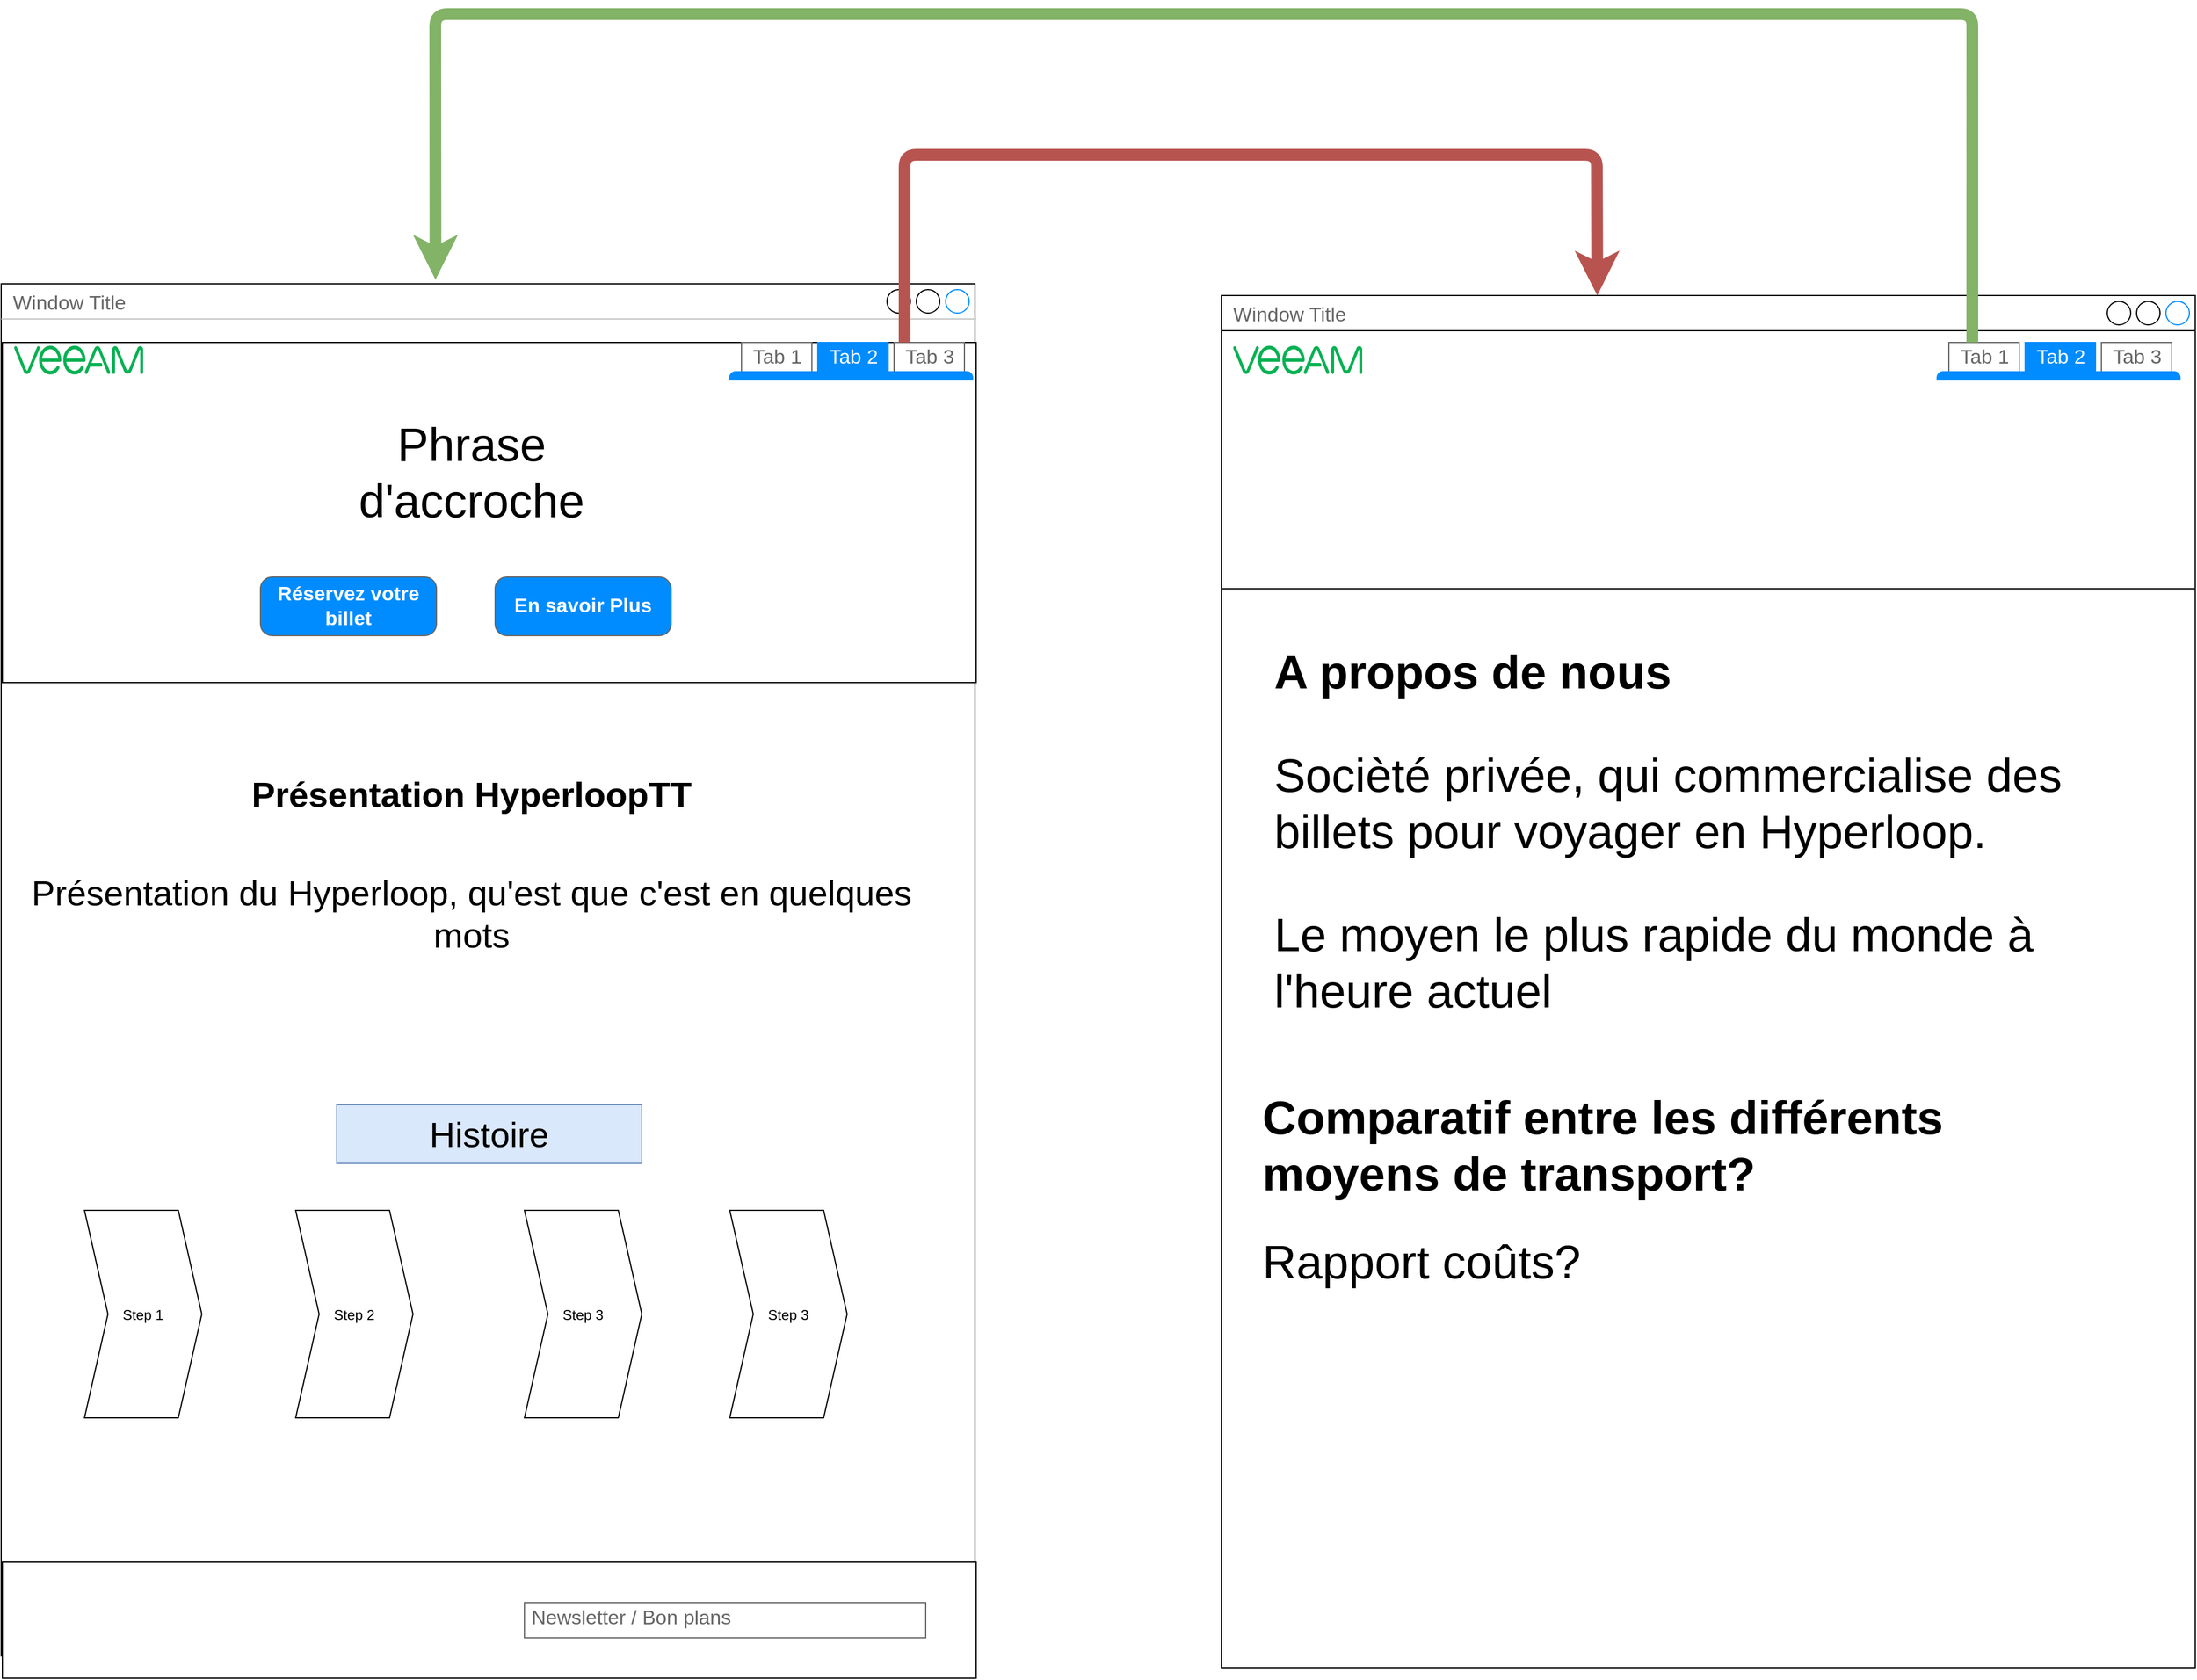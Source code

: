 <mxfile version="13.10.1" type="device"><diagram id="rl1KXoK2JnAsJ-tQgRcU" name="Page-1"><mxGraphModel dx="4382" dy="2932" grid="1" gridSize="10" guides="1" tooltips="1" connect="1" arrows="1" fold="1" page="1" pageScale="1" pageWidth="827" pageHeight="1169" math="0" shadow="0"><root><mxCell id="0"/><mxCell id="1" parent="0"/><mxCell id="CxWirZL8nvXNGb9ymy68-39" value="Window Title" style="strokeWidth=1;shadow=0;dashed=0;align=center;html=1;shape=mxgraph.mockup.containers.window;align=left;verticalAlign=top;spacingLeft=8;strokeColor2=#008cff;strokeColor3=#c4c4c4;fontColor=#666666;mainText=;fontSize=17;labelBackgroundColor=none;" vertex="1" parent="1"><mxGeometry x="240" width="830" height="1170" as="geometry"/></mxCell><mxCell id="CxWirZL8nvXNGb9ymy68-45" value="" style="rounded=0;whiteSpace=wrap;html=1;" vertex="1" parent="1"><mxGeometry x="240" y="30" width="830" height="220" as="geometry"/></mxCell><mxCell id="CxWirZL8nvXNGb9ymy68-20" value="Window Title" style="strokeWidth=1;shadow=0;dashed=0;align=center;html=1;shape=mxgraph.mockup.containers.window;align=left;verticalAlign=top;spacingLeft=8;strokeColor2=#008cff;strokeColor3=#c4c4c4;fontColor=#666666;mainText=;fontSize=17;labelBackgroundColor=none;" vertex="1" parent="1"><mxGeometry x="-800" y="-10" width="830" height="1170" as="geometry"/></mxCell><mxCell id="CxWirZL8nvXNGb9ymy68-21" value="" style="rounded=0;whiteSpace=wrap;html=1;" vertex="1" parent="1"><mxGeometry x="-799" y="40" width="830" height="290" as="geometry"/></mxCell><mxCell id="CxWirZL8nvXNGb9ymy68-22" value="" style="strokeWidth=1;shadow=0;dashed=0;align=center;html=1;shape=mxgraph.mockup.containers.marginRect2;rectMarginTop=32;strokeColor=#666666;gradientColor=none;" vertex="1" parent="1"><mxGeometry x="-179" y="40" width="207" height="30" as="geometry"/></mxCell><mxCell id="CxWirZL8nvXNGb9ymy68-23" value="Tab 1" style="strokeColor=inherit;fillColor=inherit;gradientColor=inherit;strokeWidth=1;shadow=0;dashed=0;align=center;html=1;shape=mxgraph.mockup.containers.rrect;rSize=0;fontSize=17;fontColor=#666666;gradientColor=none;" vertex="1" parent="CxWirZL8nvXNGb9ymy68-22"><mxGeometry width="60" height="25" relative="1" as="geometry"><mxPoint x="10" as="offset"/></mxGeometry></mxCell><mxCell id="CxWirZL8nvXNGb9ymy68-24" value="Tab 2" style="strokeWidth=1;shadow=0;dashed=0;align=center;html=1;shape=mxgraph.mockup.containers.rrect;rSize=0;fontSize=17;fontColor=#ffffff;strokeColor=#008cff;fillColor=#008cff;" vertex="1" parent="CxWirZL8nvXNGb9ymy68-22"><mxGeometry width="60" height="25" relative="1" as="geometry"><mxPoint x="75" as="offset"/></mxGeometry></mxCell><mxCell id="CxWirZL8nvXNGb9ymy68-25" value="Tab 3" style="strokeColor=inherit;fillColor=inherit;gradientColor=inherit;strokeWidth=1;shadow=0;dashed=0;align=center;html=1;shape=mxgraph.mockup.containers.rrect;rSize=0;fontSize=17;fontColor=#666666;gradientColor=none;" vertex="1" parent="CxWirZL8nvXNGb9ymy68-22"><mxGeometry width="60" height="25" relative="1" as="geometry"><mxPoint x="140" as="offset"/></mxGeometry></mxCell><mxCell id="CxWirZL8nvXNGb9ymy68-26" value="" style="strokeWidth=1;shadow=0;dashed=0;align=center;html=1;shape=mxgraph.mockup.containers.topButton;rSize=5;strokeColor=#008cff;fillColor=#008cff;gradientColor=none;resizeWidth=1;movable=0;deletable=1;" vertex="1" parent="CxWirZL8nvXNGb9ymy68-22"><mxGeometry width="207" height="7" relative="1" as="geometry"><mxPoint y="25" as="offset"/></mxGeometry></mxCell><mxCell id="CxWirZL8nvXNGb9ymy68-27" value="" style="pointerEvents=1;shadow=0;dashed=0;html=1;strokeColor=none;fillColor=#07B152;labelPosition=center;verticalLabelPosition=bottom;verticalAlign=top;align=center;outlineConnect=0;shape=mxgraph.veeam.veeam_logo;" vertex="1" parent="1"><mxGeometry x="-789" y="42.7" width="110" height="24.6" as="geometry"/></mxCell><mxCell id="CxWirZL8nvXNGb9ymy68-28" value="En savoir Plus" style="strokeWidth=1;shadow=0;dashed=0;align=center;html=1;shape=mxgraph.mockup.buttons.button;strokeColor=#666666;fontColor=#ffffff;mainText=;buttonStyle=round;fontSize=17;fontStyle=1;fillColor=#008cff;whiteSpace=wrap;" vertex="1" parent="1"><mxGeometry x="-379" y="240" width="150" height="50" as="geometry"/></mxCell><mxCell id="CxWirZL8nvXNGb9ymy68-29" value="Réservez votre billet" style="strokeWidth=1;shadow=0;dashed=0;align=center;html=1;shape=mxgraph.mockup.buttons.button;strokeColor=#666666;fontColor=#ffffff;mainText=;buttonStyle=round;fontSize=17;fontStyle=1;fillColor=#008cff;whiteSpace=wrap;" vertex="1" parent="1"><mxGeometry x="-579" y="240" width="150" height="50" as="geometry"/></mxCell><mxCell id="CxWirZL8nvXNGb9ymy68-30" value="" style="rounded=0;whiteSpace=wrap;html=1;" vertex="1" parent="1"><mxGeometry x="-799" y="1080" width="830" height="99" as="geometry"/></mxCell><mxCell id="CxWirZL8nvXNGb9ymy68-31" value="&lt;font style=&quot;font-size: 40px&quot;&gt;Phrase d'accroche&lt;/font&gt;" style="text;html=1;strokeColor=none;fillColor=none;align=center;verticalAlign=middle;whiteSpace=wrap;rounded=0;" vertex="1" parent="1"><mxGeometry x="-559" y="100" width="320" height="100" as="geometry"/></mxCell><mxCell id="CxWirZL8nvXNGb9ymy68-32" value="Step 3" style="shape=step;perimeter=stepPerimeter;fixedSize=1;points=[];" vertex="1" parent="1"><mxGeometry x="-354" y="780" width="100" height="177" as="geometry"/></mxCell><mxCell id="CxWirZL8nvXNGb9ymy68-33" value="Step 3" style="shape=step;perimeter=stepPerimeter;fixedSize=1;points=[];" vertex="1" parent="1"><mxGeometry x="-179" y="780" width="100" height="177" as="geometry"/></mxCell><mxCell id="CxWirZL8nvXNGb9ymy68-34" value="Step 1" style="shape=step;perimeter=stepPerimeter;fixedSize=1;points=[];" vertex="1" parent="1"><mxGeometry x="-729" y="780" width="100" height="177" as="geometry"/></mxCell><mxCell id="CxWirZL8nvXNGb9ymy68-35" value="Step 2" style="shape=step;perimeter=stepPerimeter;fixedSize=1;points=[];" vertex="1" parent="1"><mxGeometry x="-549" y="780" width="100" height="177" as="geometry"/></mxCell><mxCell id="CxWirZL8nvXNGb9ymy68-36" value="Histoire" style="text;strokeColor=#6c8ebf;fillColor=#dae8fc;align=center;verticalAlign=top;spacingLeft=4;spacingRight=4;overflow=hidden;rotatable=0;points=[[0,0.5],[1,0.5]];portConstraint=eastwest;fontSize=30;" vertex="1" parent="1"><mxGeometry x="-514" y="690" width="260" height="50" as="geometry"/></mxCell><mxCell id="CxWirZL8nvXNGb9ymy68-37" value="&lt;h1&gt;&lt;font style=&quot;font-size: 30px&quot;&gt;Présentation HyperloopTT&lt;/font&gt;&lt;/h1&gt;&lt;p&gt;Présentation du Hyperloop, qu'est que c'est en quelques mots&lt;/p&gt;" style="text;html=1;strokeColor=none;fillColor=none;spacing=5;spacingTop=-20;whiteSpace=wrap;overflow=hidden;rounded=0;fontSize=30;align=center;" vertex="1" parent="1"><mxGeometry x="-789" y="350" width="780" height="360" as="geometry"/></mxCell><mxCell id="CxWirZL8nvXNGb9ymy68-38" value="Newsletter / Bon plans" style="strokeWidth=1;shadow=0;dashed=0;align=center;html=1;shape=mxgraph.mockup.text.textBox;fontColor=#666666;align=left;fontSize=17;spacingLeft=4;spacingTop=-3;strokeColor=#666666;mainText=" vertex="1" parent="1"><mxGeometry x="-354" y="1114.5" width="342" height="30" as="geometry"/></mxCell><mxCell id="CxWirZL8nvXNGb9ymy68-40" value="" style="strokeWidth=1;shadow=0;dashed=0;align=center;html=1;shape=mxgraph.mockup.containers.marginRect2;rectMarginTop=32;strokeColor=#666666;gradientColor=none;" vertex="1" parent="1"><mxGeometry x="850" y="40" width="207" height="30" as="geometry"/></mxCell><mxCell id="CxWirZL8nvXNGb9ymy68-41" value="Tab 1" style="strokeColor=inherit;fillColor=inherit;gradientColor=inherit;strokeWidth=1;shadow=0;dashed=0;align=center;html=1;shape=mxgraph.mockup.containers.rrect;rSize=0;fontSize=17;fontColor=#666666;gradientColor=none;" vertex="1" parent="CxWirZL8nvXNGb9ymy68-40"><mxGeometry width="60" height="25" relative="1" as="geometry"><mxPoint x="10" as="offset"/></mxGeometry></mxCell><mxCell id="CxWirZL8nvXNGb9ymy68-42" value="Tab 2" style="strokeWidth=1;shadow=0;dashed=0;align=center;html=1;shape=mxgraph.mockup.containers.rrect;rSize=0;fontSize=17;fontColor=#ffffff;strokeColor=#008cff;fillColor=#008cff;" vertex="1" parent="CxWirZL8nvXNGb9ymy68-40"><mxGeometry width="60" height="25" relative="1" as="geometry"><mxPoint x="75" as="offset"/></mxGeometry></mxCell><mxCell id="CxWirZL8nvXNGb9ymy68-43" value="Tab 3" style="strokeColor=inherit;fillColor=inherit;gradientColor=inherit;strokeWidth=1;shadow=0;dashed=0;align=center;html=1;shape=mxgraph.mockup.containers.rrect;rSize=0;fontSize=17;fontColor=#666666;gradientColor=none;" vertex="1" parent="CxWirZL8nvXNGb9ymy68-40"><mxGeometry width="60" height="25" relative="1" as="geometry"><mxPoint x="140" as="offset"/></mxGeometry></mxCell><mxCell id="CxWirZL8nvXNGb9ymy68-44" value="" style="strokeWidth=1;shadow=0;dashed=0;align=center;html=1;shape=mxgraph.mockup.containers.topButton;rSize=5;strokeColor=#008cff;fillColor=#008cff;gradientColor=none;resizeWidth=1;movable=0;deletable=1;" vertex="1" parent="CxWirZL8nvXNGb9ymy68-40"><mxGeometry width="207" height="7" relative="1" as="geometry"><mxPoint y="25" as="offset"/></mxGeometry></mxCell><mxCell id="CxWirZL8nvXNGb9ymy68-46" value="" style="pointerEvents=1;shadow=0;dashed=0;html=1;strokeColor=none;fillColor=#07B152;labelPosition=center;verticalLabelPosition=bottom;verticalAlign=top;align=center;outlineConnect=0;shape=mxgraph.veeam.veeam_logo;" vertex="1" parent="1"><mxGeometry x="250" y="42.7" width="110" height="24.6" as="geometry"/></mxCell><mxCell id="CxWirZL8nvXNGb9ymy68-47" value="" style="endArrow=classic;html=1;entryX=0.386;entryY=0;entryDx=0;entryDy=0;entryPerimeter=0;fillColor=#f8cecc;strokeColor=#b85450;strokeWidth=10;" edge="1" parent="1" target="CxWirZL8nvXNGb9ymy68-39"><mxGeometry width="50" height="50" relative="1" as="geometry"><mxPoint x="-30" y="40" as="sourcePoint"/><mxPoint x="20" y="-10" as="targetPoint"/><Array as="points"><mxPoint x="-30" y="-120"/><mxPoint x="560" y="-120"/></Array></mxGeometry></mxCell><mxCell id="CxWirZL8nvXNGb9ymy68-48" value="" style="endArrow=classic;html=1;strokeWidth=10;entryX=0.446;entryY=-0.003;entryDx=0;entryDy=0;entryPerimeter=0;fillColor=#d5e8d4;strokeColor=#82b366;exitX=0.333;exitY=0;exitDx=0;exitDy=0;exitPerimeter=0;" edge="1" parent="1" source="CxWirZL8nvXNGb9ymy68-41" target="CxWirZL8nvXNGb9ymy68-20"><mxGeometry width="50" height="50" relative="1" as="geometry"><mxPoint x="860" y="50" as="sourcePoint"/><mxPoint x="910" as="targetPoint"/><Array as="points"><mxPoint x="880" y="-240"/><mxPoint x="-430" y="-240"/></Array></mxGeometry></mxCell><mxCell id="CxWirZL8nvXNGb9ymy68-49" value="&lt;h1 style=&quot;font-size: 40px&quot;&gt;A propos de nous&lt;/h1&gt;&lt;p style=&quot;font-size: 40px&quot;&gt;&lt;font style=&quot;font-size: 40px&quot;&gt;Socièté privée, qui commercialise des billets pour voyager en Hyperloop.&lt;/font&gt;&lt;/p&gt;&lt;p style=&quot;font-size: 40px&quot;&gt;&lt;font style=&quot;font-size: 40px&quot;&gt;Le moyen le plus rapide du monde à l'heure actuel&lt;/font&gt;&lt;/p&gt;" style="text;html=1;strokeColor=none;fillColor=none;spacing=5;spacingTop=-20;whiteSpace=wrap;overflow=hidden;rounded=0;" vertex="1" parent="1"><mxGeometry x="280" y="280" width="750" height="380" as="geometry"/></mxCell><mxCell id="CxWirZL8nvXNGb9ymy68-50" value="&lt;h1 style=&quot;font-size: 40px&quot;&gt;Comparatif entre les différents moyens de transport?&lt;/h1&gt;&lt;div&gt;&lt;font style=&quot;font-size: 40px&quot;&gt;Rapport coûts?&lt;/font&gt;&lt;/div&gt;" style="text;html=1;strokeColor=none;fillColor=none;spacing=5;spacingTop=-20;whiteSpace=wrap;overflow=hidden;rounded=0;" vertex="1" parent="1"><mxGeometry x="270" y="660" width="750" height="380" as="geometry"/></mxCell></root></mxGraphModel></diagram></mxfile>